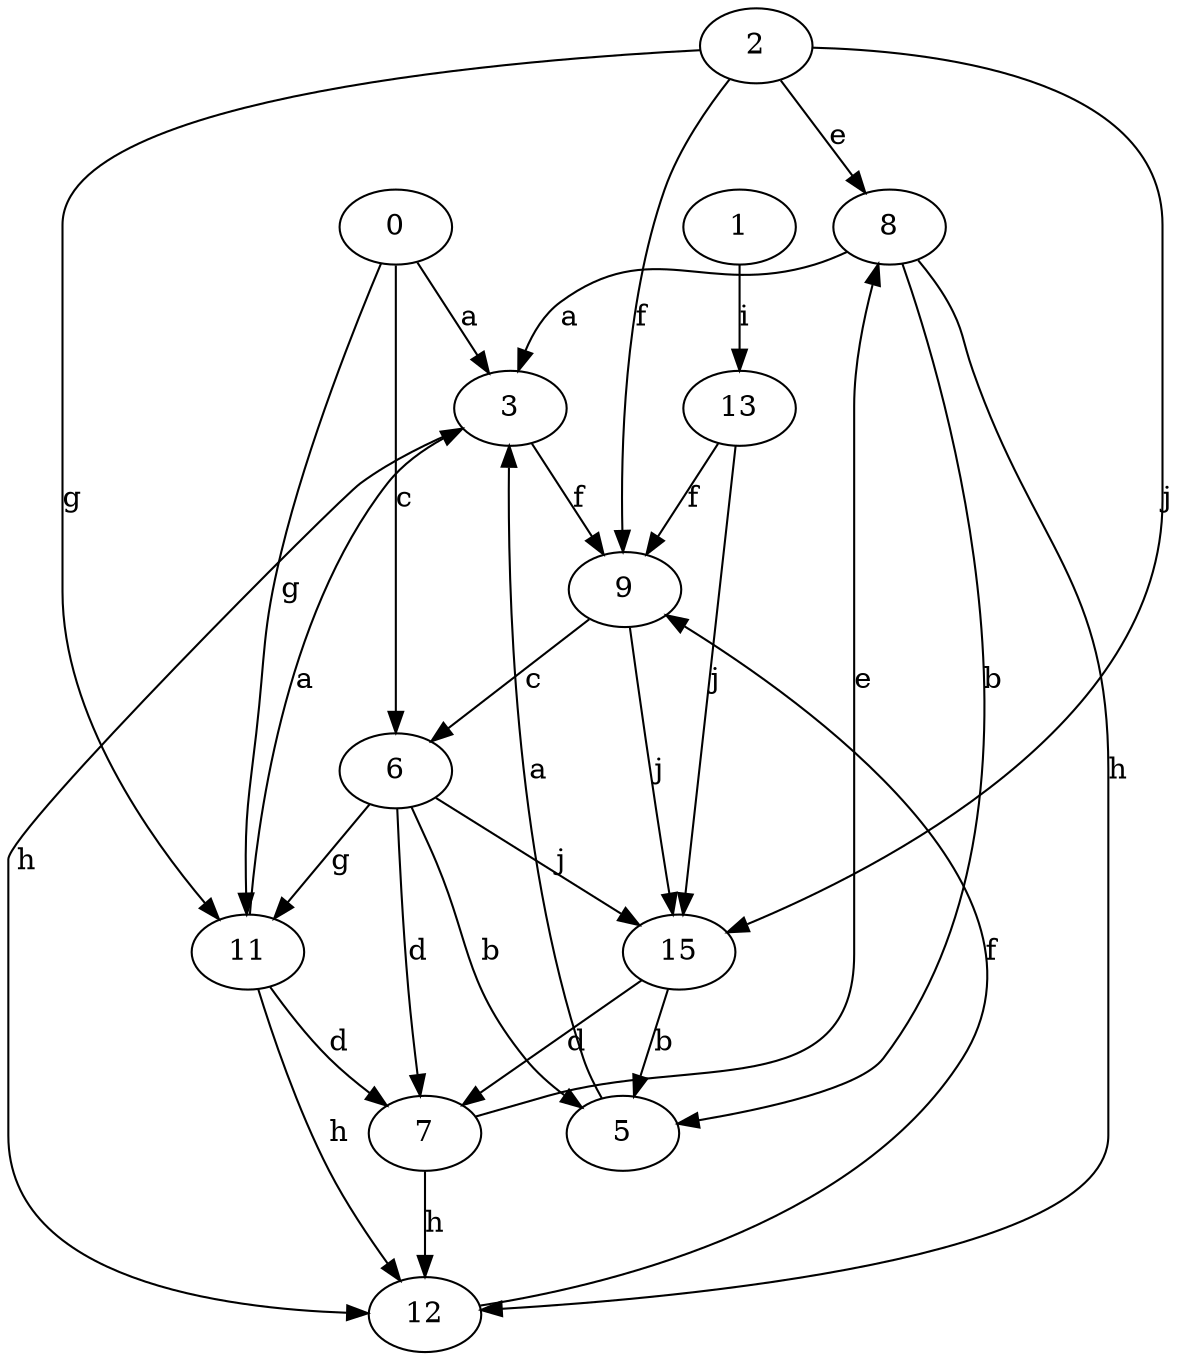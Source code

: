 strict digraph  {
2;
3;
0;
5;
6;
7;
8;
9;
11;
12;
13;
1;
15;
2 -> 8  [label=e];
2 -> 9  [label=f];
2 -> 11  [label=g];
2 -> 15  [label=j];
3 -> 9  [label=f];
3 -> 12  [label=h];
0 -> 3  [label=a];
0 -> 6  [label=c];
0 -> 11  [label=g];
5 -> 3  [label=a];
6 -> 5  [label=b];
6 -> 7  [label=d];
6 -> 11  [label=g];
6 -> 15  [label=j];
7 -> 8  [label=e];
7 -> 12  [label=h];
8 -> 3  [label=a];
8 -> 5  [label=b];
8 -> 12  [label=h];
9 -> 6  [label=c];
9 -> 15  [label=j];
11 -> 3  [label=a];
11 -> 7  [label=d];
11 -> 12  [label=h];
12 -> 9  [label=f];
13 -> 9  [label=f];
13 -> 15  [label=j];
1 -> 13  [label=i];
15 -> 5  [label=b];
15 -> 7  [label=d];
}
